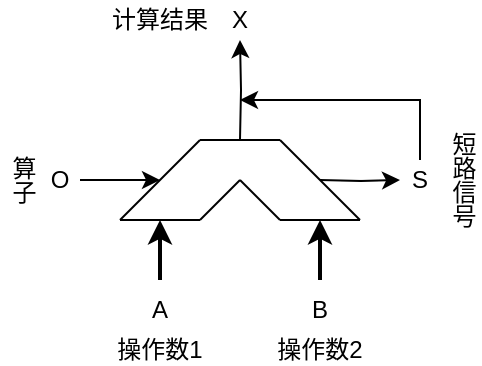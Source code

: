 <mxfile version="26.0.7" pages="4">
  <diagram id="2wYpx1eaNTZQjs7z0a-F" name="运算器模块结构图">
    <mxGraphModel dx="367" dy="228" grid="1" gridSize="10" guides="1" tooltips="1" connect="1" arrows="1" fold="1" page="1" pageScale="1" pageWidth="827" pageHeight="1169" math="0" shadow="0">
      <root>
        <mxCell id="0" />
        <mxCell id="1" parent="0" />
        <mxCell id="LVN5RSPIw0SvVR4hXSDU-13" value="" style="group" vertex="1" connectable="0" parent="1">
          <mxGeometry x="80" y="280" width="120" height="40" as="geometry" />
        </mxCell>
        <mxCell id="LVN5RSPIw0SvVR4hXSDU-1" value="" style="endArrow=none;html=1;rounded=0;" edge="1" parent="LVN5RSPIw0SvVR4hXSDU-13">
          <mxGeometry width="50" height="50" relative="1" as="geometry">
            <mxPoint y="40" as="sourcePoint" />
            <mxPoint x="40" as="targetPoint" />
          </mxGeometry>
        </mxCell>
        <mxCell id="LVN5RSPIw0SvVR4hXSDU-2" value="" style="endArrow=none;html=1;rounded=0;" edge="1" parent="LVN5RSPIw0SvVR4hXSDU-13">
          <mxGeometry width="50" height="50" relative="1" as="geometry">
            <mxPoint x="40" y="40" as="sourcePoint" />
            <mxPoint x="60" y="20" as="targetPoint" />
          </mxGeometry>
        </mxCell>
        <mxCell id="LVN5RSPIw0SvVR4hXSDU-3" value="" style="endArrow=none;html=1;rounded=0;" edge="1" parent="LVN5RSPIw0SvVR4hXSDU-13">
          <mxGeometry width="50" height="50" relative="1" as="geometry">
            <mxPoint x="80" y="40" as="sourcePoint" />
            <mxPoint x="60" y="20" as="targetPoint" />
          </mxGeometry>
        </mxCell>
        <mxCell id="LVN5RSPIw0SvVR4hXSDU-5" value="" style="endArrow=none;html=1;rounded=0;" edge="1" parent="LVN5RSPIw0SvVR4hXSDU-13">
          <mxGeometry width="50" height="50" relative="1" as="geometry">
            <mxPoint x="120" y="40" as="sourcePoint" />
            <mxPoint x="80" as="targetPoint" />
          </mxGeometry>
        </mxCell>
        <mxCell id="LVN5RSPIw0SvVR4hXSDU-8" value="" style="endArrow=none;html=1;rounded=0;" edge="1" parent="LVN5RSPIw0SvVR4hXSDU-13">
          <mxGeometry width="50" height="50" relative="1" as="geometry">
            <mxPoint x="80" y="40" as="sourcePoint" />
            <mxPoint x="120" y="40" as="targetPoint" />
          </mxGeometry>
        </mxCell>
        <mxCell id="LVN5RSPIw0SvVR4hXSDU-9" value="" style="endArrow=none;html=1;rounded=0;" edge="1" parent="LVN5RSPIw0SvVR4hXSDU-13">
          <mxGeometry width="50" height="50" relative="1" as="geometry">
            <mxPoint y="40" as="sourcePoint" />
            <mxPoint x="40" y="40" as="targetPoint" />
          </mxGeometry>
        </mxCell>
        <mxCell id="LVN5RSPIw0SvVR4hXSDU-12" value="" style="endArrow=none;html=1;rounded=0;" edge="1" parent="LVN5RSPIw0SvVR4hXSDU-13">
          <mxGeometry width="50" height="50" relative="1" as="geometry">
            <mxPoint x="80" as="sourcePoint" />
            <mxPoint x="40" as="targetPoint" />
          </mxGeometry>
        </mxCell>
        <mxCell id="LVN5RSPIw0SvVR4hXSDU-16" style="edgeStyle=orthogonalEdgeStyle;rounded=0;orthogonalLoop=1;jettySize=auto;html=1;strokeWidth=2;" edge="1" parent="1" source="LVN5RSPIw0SvVR4hXSDU-14">
          <mxGeometry relative="1" as="geometry">
            <mxPoint x="100" y="320" as="targetPoint" />
          </mxGeometry>
        </mxCell>
        <mxCell id="LVN5RSPIw0SvVR4hXSDU-14" value="A" style="text;html=1;align=center;verticalAlign=middle;whiteSpace=wrap;rounded=0;" vertex="1" parent="1">
          <mxGeometry x="70" y="350" width="60" height="30" as="geometry" />
        </mxCell>
        <mxCell id="LVN5RSPIw0SvVR4hXSDU-18" style="edgeStyle=orthogonalEdgeStyle;rounded=0;orthogonalLoop=1;jettySize=auto;html=1;strokeWidth=2;" edge="1" parent="1" source="LVN5RSPIw0SvVR4hXSDU-17">
          <mxGeometry relative="1" as="geometry">
            <mxPoint x="180" y="320" as="targetPoint" />
          </mxGeometry>
        </mxCell>
        <mxCell id="LVN5RSPIw0SvVR4hXSDU-17" value="B" style="text;html=1;align=center;verticalAlign=middle;whiteSpace=wrap;rounded=0;" vertex="1" parent="1">
          <mxGeometry x="150" y="350" width="60" height="30" as="geometry" />
        </mxCell>
        <mxCell id="LVN5RSPIw0SvVR4hXSDU-20" style="edgeStyle=orthogonalEdgeStyle;rounded=0;orthogonalLoop=1;jettySize=auto;html=1;" edge="1" parent="1" source="LVN5RSPIw0SvVR4hXSDU-19">
          <mxGeometry relative="1" as="geometry">
            <mxPoint x="100" y="300" as="targetPoint" />
          </mxGeometry>
        </mxCell>
        <mxCell id="LVN5RSPIw0SvVR4hXSDU-19" value="O" style="text;html=1;align=center;verticalAlign=middle;whiteSpace=wrap;rounded=0;" vertex="1" parent="1">
          <mxGeometry x="40" y="285" width="20" height="30" as="geometry" />
        </mxCell>
        <mxCell id="LVN5RSPIw0SvVR4hXSDU-24" style="edgeStyle=orthogonalEdgeStyle;rounded=0;orthogonalLoop=1;jettySize=auto;html=1;startArrow=classic;startFill=1;endArrow=none;endFill=0;" edge="1" parent="1">
          <mxGeometry relative="1" as="geometry">
            <mxPoint x="180" y="300.0" as="targetPoint" />
            <mxPoint x="220" y="300" as="sourcePoint" />
          </mxGeometry>
        </mxCell>
        <mxCell id="LVN5RSPIw0SvVR4hXSDU-34" style="edgeStyle=orthogonalEdgeStyle;rounded=0;orthogonalLoop=1;jettySize=auto;html=1;" edge="1" parent="1" source="LVN5RSPIw0SvVR4hXSDU-21">
          <mxGeometry relative="1" as="geometry">
            <mxPoint x="140" y="260" as="targetPoint" />
            <Array as="points">
              <mxPoint x="230" y="260" />
            </Array>
          </mxGeometry>
        </mxCell>
        <mxCell id="LVN5RSPIw0SvVR4hXSDU-21" value="S" style="text;html=1;align=center;verticalAlign=middle;whiteSpace=wrap;rounded=0;" vertex="1" parent="1">
          <mxGeometry x="220" y="290" width="20" height="20" as="geometry" />
        </mxCell>
        <mxCell id="LVN5RSPIw0SvVR4hXSDU-25" value="操作数1" style="text;html=1;align=center;verticalAlign=middle;whiteSpace=wrap;rounded=0;" vertex="1" parent="1">
          <mxGeometry x="70" y="380" width="60" height="10" as="geometry" />
        </mxCell>
        <mxCell id="LVN5RSPIw0SvVR4hXSDU-26" value="操作数2" style="text;html=1;align=center;verticalAlign=middle;whiteSpace=wrap;rounded=0;" vertex="1" parent="1">
          <mxGeometry x="150" y="380" width="60" height="10" as="geometry" />
        </mxCell>
        <mxCell id="LVN5RSPIw0SvVR4hXSDU-27" value="算子" style="text;html=1;align=center;verticalAlign=middle;whiteSpace=wrap;rounded=0;horizontal=1;textDirection=vertical-lr;" vertex="1" parent="1">
          <mxGeometry x="20" y="285" width="20" height="30" as="geometry" />
        </mxCell>
        <mxCell id="LVN5RSPIw0SvVR4hXSDU-28" value="短路信号" style="text;html=1;align=center;verticalAlign=middle;whiteSpace=wrap;rounded=0;horizontal=1;textDirection=vertical-lr;" vertex="1" parent="1">
          <mxGeometry x="240" y="270" width="20" height="60" as="geometry" />
        </mxCell>
        <mxCell id="LVN5RSPIw0SvVR4hXSDU-30" style="edgeStyle=orthogonalEdgeStyle;rounded=0;orthogonalLoop=1;jettySize=auto;html=1;" edge="1" parent="1" target="LVN5RSPIw0SvVR4hXSDU-29">
          <mxGeometry relative="1" as="geometry">
            <mxPoint x="140" y="280" as="sourcePoint" />
          </mxGeometry>
        </mxCell>
        <mxCell id="LVN5RSPIw0SvVR4hXSDU-29" value="X" style="text;html=1;align=center;verticalAlign=middle;whiteSpace=wrap;rounded=0;" vertex="1" parent="1">
          <mxGeometry x="130" y="210" width="20" height="20" as="geometry" />
        </mxCell>
        <mxCell id="LVN5RSPIw0SvVR4hXSDU-35" value="计算结果" style="text;html=1;align=center;verticalAlign=middle;whiteSpace=wrap;rounded=0;" vertex="1" parent="1">
          <mxGeometry x="70" y="210" width="60" height="20" as="geometry" />
        </mxCell>
      </root>
    </mxGraphModel>
  </diagram>
  <diagram name="数据的独热表示" id="pwRDIyJF7iqzI1HNEuGT">
    <mxGraphModel dx="925" dy="574" grid="1" gridSize="10" guides="1" tooltips="1" connect="1" arrows="1" fold="1" page="1" pageScale="1" pageWidth="827" pageHeight="1169" math="0" shadow="0">
      <root>
        <mxCell id="0" />
        <mxCell id="1" parent="0" />
        <mxCell id="uRTIIYX-XJ4Sg4YyAZLi-1" value="" style="shape=table;startSize=0;container=1;collapsible=0;childLayout=tableLayout;fontSize=16;spacingTop=0;fillColor=#fff2cc;strokeColor=#d6b656;shadow=1;perimeterSpacing=1;swimlaneFillColor=none;" vertex="1" parent="1">
          <mxGeometry x="230" y="250" width="240" height="400" as="geometry" />
        </mxCell>
        <mxCell id="uRTIIYX-XJ4Sg4YyAZLi-2" value="" style="shape=tableRow;horizontal=0;startSize=0;swimlaneHead=0;swimlaneBody=0;strokeColor=#d6b656;top=0;left=0;bottom=0;right=0;collapsible=0;dropTarget=0;fillColor=#fff2cc;points=[[0,0.5],[1,0.5]];portConstraint=eastwest;fontSize=16;spacingTop=0;shadow=1;perimeterSpacing=1;" vertex="1" parent="uRTIIYX-XJ4Sg4YyAZLi-1">
          <mxGeometry width="240" height="40" as="geometry" />
        </mxCell>
        <mxCell id="uRTIIYX-XJ4Sg4YyAZLi-4" value="0" style="shape=partialRectangle;html=1;whiteSpace=wrap;connectable=0;strokeColor=#d6b656;overflow=hidden;fillColor=#fff2cc;top=0;left=0;bottom=0;right=0;pointerEvents=1;fontSize=16;spacingTop=0;shadow=1;perimeterSpacing=1;" vertex="1" parent="uRTIIYX-XJ4Sg4YyAZLi-2">
          <mxGeometry width="60" height="40" as="geometry">
            <mxRectangle width="60" height="40" as="alternateBounds" />
          </mxGeometry>
        </mxCell>
        <mxCell id="uRTIIYX-XJ4Sg4YyAZLi-5" value="0" style="shape=partialRectangle;html=1;whiteSpace=wrap;connectable=0;strokeColor=#d6b656;overflow=hidden;fillColor=#fff2cc;top=0;left=0;bottom=0;right=0;pointerEvents=1;fontSize=16;spacingTop=0;shadow=1;perimeterSpacing=1;" vertex="1" parent="uRTIIYX-XJ4Sg4YyAZLi-2">
          <mxGeometry x="60" width="60" height="40" as="geometry">
            <mxRectangle width="60" height="40" as="alternateBounds" />
          </mxGeometry>
        </mxCell>
        <mxCell id="uRTIIYX-XJ4Sg4YyAZLi-14" value="0" style="shape=partialRectangle;html=1;whiteSpace=wrap;connectable=0;strokeColor=#d6b656;overflow=hidden;fillColor=#fff2cc;top=0;left=0;bottom=0;right=0;pointerEvents=1;fontSize=16;spacingTop=0;shadow=1;perimeterSpacing=1;" vertex="1" parent="uRTIIYX-XJ4Sg4YyAZLi-2">
          <mxGeometry x="120" width="60" height="40" as="geometry">
            <mxRectangle width="60" height="40" as="alternateBounds" />
          </mxGeometry>
        </mxCell>
        <mxCell id="uRTIIYX-XJ4Sg4YyAZLi-17" value="0" style="shape=partialRectangle;html=1;whiteSpace=wrap;connectable=0;strokeColor=#d6b656;overflow=hidden;fillColor=#fff2cc;top=0;left=0;bottom=0;right=0;pointerEvents=1;fontSize=16;spacingTop=0;shadow=1;perimeterSpacing=1;" vertex="1" parent="uRTIIYX-XJ4Sg4YyAZLi-2">
          <mxGeometry x="180" width="60" height="40" as="geometry">
            <mxRectangle width="60" height="40" as="alternateBounds" />
          </mxGeometry>
        </mxCell>
        <mxCell id="uRTIIYX-XJ4Sg4YyAZLi-6" value="" style="shape=tableRow;horizontal=0;startSize=0;swimlaneHead=0;swimlaneBody=0;strokeColor=#d6b656;top=0;left=0;bottom=0;right=0;collapsible=0;dropTarget=0;fillColor=#fff2cc;points=[[0,0.5],[1,0.5]];portConstraint=eastwest;fontSize=16;spacingTop=0;shadow=1;perimeterSpacing=1;" vertex="1" parent="uRTIIYX-XJ4Sg4YyAZLi-1">
          <mxGeometry y="40" width="240" height="40" as="geometry" />
        </mxCell>
        <mxCell id="uRTIIYX-XJ4Sg4YyAZLi-8" value="0" style="shape=partialRectangle;html=1;whiteSpace=wrap;connectable=0;strokeColor=#d6b656;overflow=hidden;fillColor=#fff2cc;top=0;left=0;bottom=0;right=0;pointerEvents=1;fontSize=16;spacingTop=0;shadow=1;perimeterSpacing=1;" vertex="1" parent="uRTIIYX-XJ4Sg4YyAZLi-6">
          <mxGeometry width="60" height="40" as="geometry">
            <mxRectangle width="60" height="40" as="alternateBounds" />
          </mxGeometry>
        </mxCell>
        <mxCell id="uRTIIYX-XJ4Sg4YyAZLi-9" value="0" style="shape=partialRectangle;html=1;whiteSpace=wrap;connectable=0;strokeColor=#d6b656;overflow=hidden;fillColor=#fff2cc;top=0;left=0;bottom=0;right=0;pointerEvents=1;fontSize=16;spacingTop=0;shadow=1;perimeterSpacing=1;" vertex="1" parent="uRTIIYX-XJ4Sg4YyAZLi-6">
          <mxGeometry x="60" width="60" height="40" as="geometry">
            <mxRectangle width="60" height="40" as="alternateBounds" />
          </mxGeometry>
        </mxCell>
        <mxCell id="uRTIIYX-XJ4Sg4YyAZLi-15" value="0" style="shape=partialRectangle;html=1;whiteSpace=wrap;connectable=0;strokeColor=#d6b656;overflow=hidden;fillColor=#fff2cc;top=0;left=0;bottom=0;right=0;pointerEvents=1;fontSize=16;spacingTop=0;shadow=1;perimeterSpacing=1;" vertex="1" parent="uRTIIYX-XJ4Sg4YyAZLi-6">
          <mxGeometry x="120" width="60" height="40" as="geometry">
            <mxRectangle width="60" height="40" as="alternateBounds" />
          </mxGeometry>
        </mxCell>
        <mxCell id="uRTIIYX-XJ4Sg4YyAZLi-18" value="0" style="shape=partialRectangle;html=1;whiteSpace=wrap;connectable=0;strokeColor=#d6b656;overflow=hidden;fillColor=#fff2cc;top=0;left=0;bottom=0;right=0;pointerEvents=1;fontSize=16;spacingTop=0;shadow=1;perimeterSpacing=1;" vertex="1" parent="uRTIIYX-XJ4Sg4YyAZLi-6">
          <mxGeometry x="180" width="60" height="40" as="geometry">
            <mxRectangle width="60" height="40" as="alternateBounds" />
          </mxGeometry>
        </mxCell>
        <mxCell id="uRTIIYX-XJ4Sg4YyAZLi-10" value="" style="shape=tableRow;horizontal=0;startSize=0;swimlaneHead=0;swimlaneBody=0;strokeColor=#d6b656;top=0;left=0;bottom=0;right=0;collapsible=0;dropTarget=0;fillColor=#fff2cc;points=[[0,0.5],[1,0.5]];portConstraint=eastwest;fontSize=16;spacingTop=0;shadow=1;perimeterSpacing=1;" vertex="1" parent="uRTIIYX-XJ4Sg4YyAZLi-1">
          <mxGeometry y="80" width="240" height="40" as="geometry" />
        </mxCell>
        <mxCell id="uRTIIYX-XJ4Sg4YyAZLi-12" value="0" style="shape=partialRectangle;html=1;whiteSpace=wrap;connectable=0;strokeColor=#d6b656;overflow=hidden;fillColor=#fff2cc;top=0;left=0;bottom=0;right=0;pointerEvents=1;fontSize=16;spacingTop=0;shadow=1;perimeterSpacing=1;" vertex="1" parent="uRTIIYX-XJ4Sg4YyAZLi-10">
          <mxGeometry width="60" height="40" as="geometry">
            <mxRectangle width="60" height="40" as="alternateBounds" />
          </mxGeometry>
        </mxCell>
        <mxCell id="uRTIIYX-XJ4Sg4YyAZLi-13" value="0" style="shape=partialRectangle;html=1;whiteSpace=wrap;connectable=0;strokeColor=#d6b656;overflow=hidden;fillColor=#fff2cc;top=0;left=0;bottom=0;right=0;pointerEvents=1;fontSize=16;spacingTop=0;shadow=1;perimeterSpacing=1;" vertex="1" parent="uRTIIYX-XJ4Sg4YyAZLi-10">
          <mxGeometry x="60" width="60" height="40" as="geometry">
            <mxRectangle width="60" height="40" as="alternateBounds" />
          </mxGeometry>
        </mxCell>
        <mxCell id="uRTIIYX-XJ4Sg4YyAZLi-16" value="1" style="shape=partialRectangle;html=1;whiteSpace=wrap;connectable=0;strokeColor=#b46504;overflow=hidden;fillColor=#fad7ac;top=0;left=0;bottom=0;right=0;pointerEvents=1;fontSize=16;spacingTop=0;shadow=1;perimeterSpacing=1;" vertex="1" parent="uRTIIYX-XJ4Sg4YyAZLi-10">
          <mxGeometry x="120" width="60" height="40" as="geometry">
            <mxRectangle width="60" height="40" as="alternateBounds" />
          </mxGeometry>
        </mxCell>
        <mxCell id="uRTIIYX-XJ4Sg4YyAZLi-19" value="0" style="shape=partialRectangle;html=1;whiteSpace=wrap;connectable=0;strokeColor=#d6b656;overflow=hidden;fillColor=#fff2cc;top=0;left=0;bottom=0;right=0;pointerEvents=1;fontSize=16;spacingTop=0;shadow=1;perimeterSpacing=1;" vertex="1" parent="uRTIIYX-XJ4Sg4YyAZLi-10">
          <mxGeometry x="180" width="60" height="40" as="geometry">
            <mxRectangle width="60" height="40" as="alternateBounds" />
          </mxGeometry>
        </mxCell>
        <mxCell id="uRTIIYX-XJ4Sg4YyAZLi-20" style="shape=tableRow;horizontal=0;startSize=0;swimlaneHead=0;swimlaneBody=0;strokeColor=#d6b656;top=0;left=0;bottom=0;right=0;collapsible=0;dropTarget=0;fillColor=#fff2cc;points=[[0,0.5],[1,0.5]];portConstraint=eastwest;fontSize=16;spacingTop=0;shadow=1;perimeterSpacing=1;" vertex="1" parent="uRTIIYX-XJ4Sg4YyAZLi-1">
          <mxGeometry y="120" width="240" height="40" as="geometry" />
        </mxCell>
        <mxCell id="uRTIIYX-XJ4Sg4YyAZLi-22" value="0" style="shape=partialRectangle;html=1;whiteSpace=wrap;connectable=0;strokeColor=#d6b656;overflow=hidden;fillColor=#fff2cc;top=0;left=0;bottom=0;right=0;pointerEvents=1;fontSize=16;spacingTop=0;shadow=1;perimeterSpacing=1;" vertex="1" parent="uRTIIYX-XJ4Sg4YyAZLi-20">
          <mxGeometry width="60" height="40" as="geometry">
            <mxRectangle width="60" height="40" as="alternateBounds" />
          </mxGeometry>
        </mxCell>
        <mxCell id="uRTIIYX-XJ4Sg4YyAZLi-23" value="0" style="shape=partialRectangle;html=1;whiteSpace=wrap;connectable=0;strokeColor=#d6b656;overflow=hidden;fillColor=#fff2cc;top=0;left=0;bottom=0;right=0;pointerEvents=1;fontSize=16;spacingTop=0;shadow=1;perimeterSpacing=1;" vertex="1" parent="uRTIIYX-XJ4Sg4YyAZLi-20">
          <mxGeometry x="60" width="60" height="40" as="geometry">
            <mxRectangle width="60" height="40" as="alternateBounds" />
          </mxGeometry>
        </mxCell>
        <mxCell id="uRTIIYX-XJ4Sg4YyAZLi-24" value="0" style="shape=partialRectangle;html=1;whiteSpace=wrap;connectable=0;strokeColor=#d6b656;overflow=hidden;fillColor=#fff2cc;top=0;left=0;bottom=0;right=0;pointerEvents=1;fontSize=16;spacingTop=0;shadow=1;perimeterSpacing=1;" vertex="1" parent="uRTIIYX-XJ4Sg4YyAZLi-20">
          <mxGeometry x="120" width="60" height="40" as="geometry">
            <mxRectangle width="60" height="40" as="alternateBounds" />
          </mxGeometry>
        </mxCell>
        <mxCell id="uRTIIYX-XJ4Sg4YyAZLi-25" value="0" style="shape=partialRectangle;html=1;whiteSpace=wrap;connectable=0;strokeColor=#d6b656;overflow=hidden;fillColor=#fff2cc;top=0;left=0;bottom=0;right=0;pointerEvents=1;fontSize=16;spacingTop=0;shadow=1;perimeterSpacing=1;" vertex="1" parent="uRTIIYX-XJ4Sg4YyAZLi-20">
          <mxGeometry x="180" width="60" height="40" as="geometry">
            <mxRectangle width="60" height="40" as="alternateBounds" />
          </mxGeometry>
        </mxCell>
        <mxCell id="uRTIIYX-XJ4Sg4YyAZLi-26" style="shape=tableRow;horizontal=0;startSize=0;swimlaneHead=0;swimlaneBody=0;strokeColor=#d6b656;top=0;left=0;bottom=0;right=0;collapsible=0;dropTarget=0;fillColor=#fff2cc;points=[[0,0.5],[1,0.5]];portConstraint=eastwest;fontSize=16;spacingTop=0;shadow=1;perimeterSpacing=1;" vertex="1" parent="uRTIIYX-XJ4Sg4YyAZLi-1">
          <mxGeometry y="160" width="240" height="40" as="geometry" />
        </mxCell>
        <mxCell id="uRTIIYX-XJ4Sg4YyAZLi-28" value="0" style="shape=partialRectangle;html=1;whiteSpace=wrap;connectable=0;strokeColor=#d6b656;overflow=hidden;fillColor=#fff2cc;top=0;left=0;bottom=0;right=0;pointerEvents=1;fontSize=16;spacingTop=0;shadow=1;perimeterSpacing=1;" vertex="1" parent="uRTIIYX-XJ4Sg4YyAZLi-26">
          <mxGeometry width="60" height="40" as="geometry">
            <mxRectangle width="60" height="40" as="alternateBounds" />
          </mxGeometry>
        </mxCell>
        <mxCell id="uRTIIYX-XJ4Sg4YyAZLi-29" value="0" style="shape=partialRectangle;html=1;whiteSpace=wrap;connectable=0;strokeColor=#d6b656;overflow=hidden;fillColor=#fff2cc;top=0;left=0;bottom=0;right=0;pointerEvents=1;fontSize=16;spacingTop=0;shadow=1;perimeterSpacing=1;" vertex="1" parent="uRTIIYX-XJ4Sg4YyAZLi-26">
          <mxGeometry x="60" width="60" height="40" as="geometry">
            <mxRectangle width="60" height="40" as="alternateBounds" />
          </mxGeometry>
        </mxCell>
        <mxCell id="uRTIIYX-XJ4Sg4YyAZLi-30" value="0" style="shape=partialRectangle;html=1;whiteSpace=wrap;connectable=0;strokeColor=#d6b656;overflow=hidden;fillColor=#fff2cc;top=0;left=0;bottom=0;right=0;pointerEvents=1;fontSize=16;spacingTop=0;shadow=1;perimeterSpacing=1;" vertex="1" parent="uRTIIYX-XJ4Sg4YyAZLi-26">
          <mxGeometry x="120" width="60" height="40" as="geometry">
            <mxRectangle width="60" height="40" as="alternateBounds" />
          </mxGeometry>
        </mxCell>
        <mxCell id="uRTIIYX-XJ4Sg4YyAZLi-31" value="1" style="shape=partialRectangle;html=1;whiteSpace=wrap;connectable=0;strokeColor=#b46504;overflow=hidden;fillColor=#fad7ac;top=0;left=0;bottom=0;right=0;pointerEvents=1;fontSize=16;spacingTop=0;shadow=1;perimeterSpacing=1;" vertex="1" parent="uRTIIYX-XJ4Sg4YyAZLi-26">
          <mxGeometry x="180" width="60" height="40" as="geometry">
            <mxRectangle width="60" height="40" as="alternateBounds" />
          </mxGeometry>
        </mxCell>
        <mxCell id="uRTIIYX-XJ4Sg4YyAZLi-32" style="shape=tableRow;horizontal=0;startSize=0;swimlaneHead=0;swimlaneBody=0;strokeColor=#d6b656;top=0;left=0;bottom=0;right=0;collapsible=0;dropTarget=0;fillColor=#fff2cc;points=[[0,0.5],[1,0.5]];portConstraint=eastwest;fontSize=16;spacingTop=0;shadow=1;perimeterSpacing=1;" vertex="1" parent="uRTIIYX-XJ4Sg4YyAZLi-1">
          <mxGeometry y="200" width="240" height="40" as="geometry" />
        </mxCell>
        <mxCell id="uRTIIYX-XJ4Sg4YyAZLi-34" value="1" style="shape=partialRectangle;html=1;whiteSpace=wrap;connectable=0;strokeColor=#b46504;overflow=hidden;fillColor=#fad7ac;top=0;left=0;bottom=0;right=0;pointerEvents=1;fontSize=16;spacingTop=0;shadow=1;perimeterSpacing=1;" vertex="1" parent="uRTIIYX-XJ4Sg4YyAZLi-32">
          <mxGeometry width="60" height="40" as="geometry">
            <mxRectangle width="60" height="40" as="alternateBounds" />
          </mxGeometry>
        </mxCell>
        <mxCell id="uRTIIYX-XJ4Sg4YyAZLi-35" value="0" style="shape=partialRectangle;html=1;whiteSpace=wrap;connectable=0;strokeColor=#d6b656;overflow=hidden;fillColor=#fff2cc;top=0;left=0;bottom=0;right=0;pointerEvents=1;fontSize=16;spacingTop=0;shadow=1;perimeterSpacing=1;" vertex="1" parent="uRTIIYX-XJ4Sg4YyAZLi-32">
          <mxGeometry x="60" width="60" height="40" as="geometry">
            <mxRectangle width="60" height="40" as="alternateBounds" />
          </mxGeometry>
        </mxCell>
        <mxCell id="uRTIIYX-XJ4Sg4YyAZLi-36" value="0" style="shape=partialRectangle;html=1;whiteSpace=wrap;connectable=0;strokeColor=#d6b656;overflow=hidden;fillColor=#fff2cc;top=0;left=0;bottom=0;right=0;pointerEvents=1;fontSize=16;spacingTop=0;shadow=1;perimeterSpacing=1;" vertex="1" parent="uRTIIYX-XJ4Sg4YyAZLi-32">
          <mxGeometry x="120" width="60" height="40" as="geometry">
            <mxRectangle width="60" height="40" as="alternateBounds" />
          </mxGeometry>
        </mxCell>
        <mxCell id="uRTIIYX-XJ4Sg4YyAZLi-37" value="0" style="shape=partialRectangle;html=1;whiteSpace=wrap;connectable=0;strokeColor=#d6b656;overflow=hidden;fillColor=#fff2cc;top=0;left=0;bottom=0;right=0;pointerEvents=1;fontSize=16;spacingTop=0;shadow=1;perimeterSpacing=1;" vertex="1" parent="uRTIIYX-XJ4Sg4YyAZLi-32">
          <mxGeometry x="180" width="60" height="40" as="geometry">
            <mxRectangle width="60" height="40" as="alternateBounds" />
          </mxGeometry>
        </mxCell>
        <mxCell id="uRTIIYX-XJ4Sg4YyAZLi-38" style="shape=tableRow;horizontal=0;startSize=0;swimlaneHead=0;swimlaneBody=0;strokeColor=#d6b656;top=0;left=0;bottom=0;right=0;collapsible=0;dropTarget=0;fillColor=#fff2cc;points=[[0,0.5],[1,0.5]];portConstraint=eastwest;fontSize=16;spacingTop=0;shadow=1;perimeterSpacing=1;" vertex="1" parent="uRTIIYX-XJ4Sg4YyAZLi-1">
          <mxGeometry y="240" width="240" height="40" as="geometry" />
        </mxCell>
        <mxCell id="uRTIIYX-XJ4Sg4YyAZLi-40" value="0" style="shape=partialRectangle;html=1;whiteSpace=wrap;connectable=0;strokeColor=#d6b656;overflow=hidden;fillColor=#fff2cc;top=0;left=0;bottom=0;right=0;pointerEvents=1;fontSize=16;spacingTop=0;shadow=1;perimeterSpacing=1;" vertex="1" parent="uRTIIYX-XJ4Sg4YyAZLi-38">
          <mxGeometry width="60" height="40" as="geometry">
            <mxRectangle width="60" height="40" as="alternateBounds" />
          </mxGeometry>
        </mxCell>
        <mxCell id="uRTIIYX-XJ4Sg4YyAZLi-41" value="1" style="shape=partialRectangle;html=1;whiteSpace=wrap;connectable=0;strokeColor=#b46504;overflow=hidden;fillColor=#fad7ac;top=0;left=0;bottom=0;right=0;pointerEvents=1;fontSize=16;spacingTop=0;shadow=1;perimeterSpacing=1;" vertex="1" parent="uRTIIYX-XJ4Sg4YyAZLi-38">
          <mxGeometry x="60" width="60" height="40" as="geometry">
            <mxRectangle width="60" height="40" as="alternateBounds" />
          </mxGeometry>
        </mxCell>
        <mxCell id="uRTIIYX-XJ4Sg4YyAZLi-42" value="0" style="shape=partialRectangle;html=1;whiteSpace=wrap;connectable=0;strokeColor=#d6b656;overflow=hidden;fillColor=#fff2cc;top=0;left=0;bottom=0;right=0;pointerEvents=1;fontSize=16;spacingTop=0;shadow=1;perimeterSpacing=1;" vertex="1" parent="uRTIIYX-XJ4Sg4YyAZLi-38">
          <mxGeometry x="120" width="60" height="40" as="geometry">
            <mxRectangle width="60" height="40" as="alternateBounds" />
          </mxGeometry>
        </mxCell>
        <mxCell id="uRTIIYX-XJ4Sg4YyAZLi-43" value="0" style="shape=partialRectangle;html=1;whiteSpace=wrap;connectable=0;strokeColor=#d6b656;overflow=hidden;fillColor=#fff2cc;top=0;left=0;bottom=0;right=0;pointerEvents=1;fontSize=16;spacingTop=0;shadow=1;perimeterSpacing=1;" vertex="1" parent="uRTIIYX-XJ4Sg4YyAZLi-38">
          <mxGeometry x="180" width="60" height="40" as="geometry">
            <mxRectangle width="60" height="40" as="alternateBounds" />
          </mxGeometry>
        </mxCell>
        <mxCell id="uRTIIYX-XJ4Sg4YyAZLi-44" style="shape=tableRow;horizontal=0;startSize=0;swimlaneHead=0;swimlaneBody=0;strokeColor=#d6b656;top=0;left=0;bottom=0;right=0;collapsible=0;dropTarget=0;fillColor=#fff2cc;points=[[0,0.5],[1,0.5]];portConstraint=eastwest;fontSize=16;spacingTop=0;shadow=1;perimeterSpacing=1;" vertex="1" parent="uRTIIYX-XJ4Sg4YyAZLi-1">
          <mxGeometry y="280" width="240" height="40" as="geometry" />
        </mxCell>
        <mxCell id="uRTIIYX-XJ4Sg4YyAZLi-46" value="0" style="shape=partialRectangle;html=1;whiteSpace=wrap;connectable=0;strokeColor=#d6b656;overflow=hidden;fillColor=#fff2cc;top=0;left=0;bottom=0;right=0;pointerEvents=1;fontSize=16;spacingTop=0;shadow=1;perimeterSpacing=1;" vertex="1" parent="uRTIIYX-XJ4Sg4YyAZLi-44">
          <mxGeometry width="60" height="40" as="geometry">
            <mxRectangle width="60" height="40" as="alternateBounds" />
          </mxGeometry>
        </mxCell>
        <mxCell id="uRTIIYX-XJ4Sg4YyAZLi-47" value="0" style="shape=partialRectangle;html=1;whiteSpace=wrap;connectable=0;strokeColor=#d6b656;overflow=hidden;fillColor=#fff2cc;top=0;left=0;bottom=0;right=0;pointerEvents=1;fontSize=16;spacingTop=0;shadow=1;perimeterSpacing=1;" vertex="1" parent="uRTIIYX-XJ4Sg4YyAZLi-44">
          <mxGeometry x="60" width="60" height="40" as="geometry">
            <mxRectangle width="60" height="40" as="alternateBounds" />
          </mxGeometry>
        </mxCell>
        <mxCell id="uRTIIYX-XJ4Sg4YyAZLi-48" value="0" style="shape=partialRectangle;html=1;whiteSpace=wrap;connectable=0;strokeColor=#d6b656;overflow=hidden;fillColor=#fff2cc;top=0;left=0;bottom=0;right=0;pointerEvents=1;fontSize=16;spacingTop=0;shadow=1;perimeterSpacing=1;" vertex="1" parent="uRTIIYX-XJ4Sg4YyAZLi-44">
          <mxGeometry x="120" width="60" height="40" as="geometry">
            <mxRectangle width="60" height="40" as="alternateBounds" />
          </mxGeometry>
        </mxCell>
        <mxCell id="uRTIIYX-XJ4Sg4YyAZLi-49" value="0" style="shape=partialRectangle;html=1;whiteSpace=wrap;connectable=0;strokeColor=#d6b656;overflow=hidden;fillColor=#fff2cc;top=0;left=0;bottom=0;right=0;pointerEvents=1;fontSize=16;spacingTop=0;shadow=1;perimeterSpacing=1;" vertex="1" parent="uRTIIYX-XJ4Sg4YyAZLi-44">
          <mxGeometry x="180" width="60" height="40" as="geometry">
            <mxRectangle width="60" height="40" as="alternateBounds" />
          </mxGeometry>
        </mxCell>
        <mxCell id="uRTIIYX-XJ4Sg4YyAZLi-50" style="shape=tableRow;horizontal=0;startSize=0;swimlaneHead=0;swimlaneBody=0;strokeColor=#d6b656;top=0;left=0;bottom=0;right=0;collapsible=0;dropTarget=0;fillColor=#fff2cc;points=[[0,0.5],[1,0.5]];portConstraint=eastwest;fontSize=16;spacingTop=0;shadow=1;perimeterSpacing=1;" vertex="1" parent="uRTIIYX-XJ4Sg4YyAZLi-1">
          <mxGeometry y="320" width="240" height="40" as="geometry" />
        </mxCell>
        <mxCell id="uRTIIYX-XJ4Sg4YyAZLi-52" value="0" style="shape=partialRectangle;html=1;whiteSpace=wrap;connectable=0;strokeColor=#d6b656;overflow=hidden;fillColor=#fff2cc;top=0;left=0;bottom=0;right=0;pointerEvents=1;fontSize=16;spacingTop=0;shadow=1;perimeterSpacing=1;" vertex="1" parent="uRTIIYX-XJ4Sg4YyAZLi-50">
          <mxGeometry width="60" height="40" as="geometry">
            <mxRectangle width="60" height="40" as="alternateBounds" />
          </mxGeometry>
        </mxCell>
        <mxCell id="uRTIIYX-XJ4Sg4YyAZLi-53" value="0" style="shape=partialRectangle;html=1;whiteSpace=wrap;connectable=0;strokeColor=#d6b656;overflow=hidden;fillColor=#fff2cc;top=0;left=0;bottom=0;right=0;pointerEvents=1;fontSize=16;spacingTop=0;shadow=1;perimeterSpacing=1;" vertex="1" parent="uRTIIYX-XJ4Sg4YyAZLi-50">
          <mxGeometry x="60" width="60" height="40" as="geometry">
            <mxRectangle width="60" height="40" as="alternateBounds" />
          </mxGeometry>
        </mxCell>
        <mxCell id="uRTIIYX-XJ4Sg4YyAZLi-54" value="0" style="shape=partialRectangle;html=1;whiteSpace=wrap;connectable=0;strokeColor=#d6b656;overflow=hidden;fillColor=#fff2cc;top=0;left=0;bottom=0;right=0;pointerEvents=1;fontSize=16;spacingTop=0;shadow=1;perimeterSpacing=1;" vertex="1" parent="uRTIIYX-XJ4Sg4YyAZLi-50">
          <mxGeometry x="120" width="60" height="40" as="geometry">
            <mxRectangle width="60" height="40" as="alternateBounds" />
          </mxGeometry>
        </mxCell>
        <mxCell id="uRTIIYX-XJ4Sg4YyAZLi-55" value="0" style="shape=partialRectangle;html=1;whiteSpace=wrap;connectable=0;strokeColor=#d6b656;overflow=hidden;fillColor=#fff2cc;top=0;left=0;bottom=0;right=0;pointerEvents=1;fontSize=16;spacingTop=0;shadow=1;perimeterSpacing=1;" vertex="1" parent="uRTIIYX-XJ4Sg4YyAZLi-50">
          <mxGeometry x="180" width="60" height="40" as="geometry">
            <mxRectangle width="60" height="40" as="alternateBounds" />
          </mxGeometry>
        </mxCell>
        <mxCell id="uRTIIYX-XJ4Sg4YyAZLi-56" style="shape=tableRow;horizontal=0;startSize=0;swimlaneHead=0;swimlaneBody=0;strokeColor=#d6b656;top=0;left=0;bottom=0;right=0;collapsible=0;dropTarget=0;fillColor=#fff2cc;points=[[0,0.5],[1,0.5]];portConstraint=eastwest;fontSize=16;spacingTop=0;shadow=1;perimeterSpacing=1;" vertex="1" parent="uRTIIYX-XJ4Sg4YyAZLi-1">
          <mxGeometry y="360" width="240" height="40" as="geometry" />
        </mxCell>
        <mxCell id="uRTIIYX-XJ4Sg4YyAZLi-58" value="0" style="shape=partialRectangle;html=1;whiteSpace=wrap;connectable=0;strokeColor=#d6b656;overflow=hidden;fillColor=#fff2cc;top=0;left=0;bottom=0;right=0;pointerEvents=1;fontSize=16;spacingTop=0;shadow=1;perimeterSpacing=1;" vertex="1" parent="uRTIIYX-XJ4Sg4YyAZLi-56">
          <mxGeometry width="60" height="40" as="geometry">
            <mxRectangle width="60" height="40" as="alternateBounds" />
          </mxGeometry>
        </mxCell>
        <mxCell id="uRTIIYX-XJ4Sg4YyAZLi-59" value="0" style="shape=partialRectangle;html=1;whiteSpace=wrap;connectable=0;strokeColor=#d6b656;overflow=hidden;fillColor=#fff2cc;top=0;left=0;bottom=0;right=0;pointerEvents=1;fontSize=16;spacingTop=0;shadow=1;perimeterSpacing=1;" vertex="1" parent="uRTIIYX-XJ4Sg4YyAZLi-56">
          <mxGeometry x="60" width="60" height="40" as="geometry">
            <mxRectangle width="60" height="40" as="alternateBounds" />
          </mxGeometry>
        </mxCell>
        <mxCell id="uRTIIYX-XJ4Sg4YyAZLi-60" value="0" style="shape=partialRectangle;html=1;whiteSpace=wrap;connectable=0;strokeColor=#d6b656;overflow=hidden;fillColor=#fff2cc;top=0;left=0;bottom=0;right=0;pointerEvents=1;fontSize=16;spacingTop=0;shadow=1;perimeterSpacing=1;" vertex="1" parent="uRTIIYX-XJ4Sg4YyAZLi-56">
          <mxGeometry x="120" width="60" height="40" as="geometry">
            <mxRectangle width="60" height="40" as="alternateBounds" />
          </mxGeometry>
        </mxCell>
        <mxCell id="uRTIIYX-XJ4Sg4YyAZLi-61" value="0" style="shape=partialRectangle;html=1;whiteSpace=wrap;connectable=0;strokeColor=#d6b656;overflow=hidden;fillColor=#fff2cc;top=0;left=0;bottom=0;right=0;pointerEvents=1;fontSize=16;spacingTop=0;shadow=1;perimeterSpacing=1;" vertex="1" parent="uRTIIYX-XJ4Sg4YyAZLi-56">
          <mxGeometry x="180" width="60" height="40" as="geometry">
            <mxRectangle width="60" height="40" as="alternateBounds" />
          </mxGeometry>
        </mxCell>
        <mxCell id="uRTIIYX-XJ4Sg4YyAZLi-116" style="edgeStyle=orthogonalEdgeStyle;rounded=0;orthogonalLoop=1;jettySize=auto;html=1;entryX=0.5;entryY=0;entryDx=0;entryDy=0;strokeWidth=3;" edge="1" parent="1" source="uRTIIYX-XJ4Sg4YyAZLi-68" target="uRTIIYX-XJ4Sg4YyAZLi-1">
          <mxGeometry relative="1" as="geometry" />
        </mxCell>
        <mxCell id="uRTIIYX-XJ4Sg4YyAZLi-68" value="" style="shape=table;startSize=0;container=1;collapsible=0;childLayout=tableLayout;fontSize=16;shadow=1;" vertex="1" parent="1">
          <mxGeometry x="230" y="170" width="240" height="40" as="geometry" />
        </mxCell>
        <mxCell id="uRTIIYX-XJ4Sg4YyAZLi-69" value="" style="shape=tableRow;horizontal=0;startSize=0;swimlaneHead=0;swimlaneBody=0;strokeColor=inherit;top=0;left=0;bottom=0;right=0;collapsible=0;dropTarget=0;fillColor=none;points=[[0,0.5],[1,0.5]];portConstraint=eastwest;fontSize=16;shadow=1;" vertex="1" parent="uRTIIYX-XJ4Sg4YyAZLi-68">
          <mxGeometry width="240" height="40" as="geometry" />
        </mxCell>
        <mxCell id="uRTIIYX-XJ4Sg4YyAZLi-70" value="5" style="shape=partialRectangle;html=1;whiteSpace=wrap;connectable=0;strokeColor=inherit;overflow=hidden;fillColor=light-dark(#ffce96, #ededed);top=0;left=0;bottom=0;right=0;pointerEvents=1;fontSize=16;shadow=1;" vertex="1" parent="uRTIIYX-XJ4Sg4YyAZLi-69">
          <mxGeometry width="60" height="40" as="geometry">
            <mxRectangle width="60" height="40" as="alternateBounds" />
          </mxGeometry>
        </mxCell>
        <mxCell id="uRTIIYX-XJ4Sg4YyAZLi-71" value="6" style="shape=partialRectangle;html=1;whiteSpace=wrap;connectable=0;strokeColor=inherit;overflow=hidden;fillColor=light-dark(#ffc88d, #ededed);top=0;left=0;bottom=0;right=0;pointerEvents=1;fontSize=16;shadow=1;" vertex="1" parent="uRTIIYX-XJ4Sg4YyAZLi-69">
          <mxGeometry x="60" width="60" height="40" as="geometry">
            <mxRectangle width="60" height="40" as="alternateBounds" />
          </mxGeometry>
        </mxCell>
        <mxCell id="uRTIIYX-XJ4Sg4YyAZLi-72" value="2" style="shape=partialRectangle;html=1;whiteSpace=wrap;connectable=0;strokeColor=inherit;overflow=hidden;fillColor=light-dark(#ffe2b3, #ededed);top=0;left=0;bottom=0;right=0;pointerEvents=1;fontSize=16;shadow=1;" vertex="1" parent="uRTIIYX-XJ4Sg4YyAZLi-69">
          <mxGeometry x="120" width="60" height="40" as="geometry">
            <mxRectangle width="60" height="40" as="alternateBounds" />
          </mxGeometry>
        </mxCell>
        <mxCell id="uRTIIYX-XJ4Sg4YyAZLi-81" value="4" style="shape=partialRectangle;html=1;whiteSpace=wrap;connectable=0;strokeColor=inherit;overflow=hidden;fillColor=light-dark(#ffd6a2, #ededed);top=0;left=0;bottom=0;right=0;pointerEvents=1;fontSize=16;shadow=1;" vertex="1" parent="uRTIIYX-XJ4Sg4YyAZLi-69">
          <mxGeometry x="180" width="60" height="40" as="geometry">
            <mxRectangle width="60" height="40" as="alternateBounds" />
          </mxGeometry>
        </mxCell>
        <mxCell id="uRTIIYX-XJ4Sg4YyAZLi-118" style="edgeStyle=orthogonalEdgeStyle;rounded=0;orthogonalLoop=1;jettySize=auto;html=1;entryX=0;entryY=0.5;entryDx=0;entryDy=0;strokeWidth=3;" edge="1" parent="1" source="uRTIIYX-XJ4Sg4YyAZLi-82" target="uRTIIYX-XJ4Sg4YyAZLi-1">
          <mxGeometry relative="1" as="geometry" />
        </mxCell>
        <mxCell id="uRTIIYX-XJ4Sg4YyAZLi-82" value="" style="shape=table;startSize=0;container=1;collapsible=0;childLayout=tableLayout;fontSize=16;gradientColor=#FFB570;fillColor=#FFF2CC;shadow=1;" vertex="1" parent="1">
          <mxGeometry x="90" y="250" width="60" height="400" as="geometry" />
        </mxCell>
        <mxCell id="uRTIIYX-XJ4Sg4YyAZLi-83" value="" style="shape=tableRow;horizontal=0;startSize=0;swimlaneHead=0;swimlaneBody=0;strokeColor=inherit;top=0;left=0;bottom=0;right=0;collapsible=0;dropTarget=0;fillColor=none;points=[[0,0.5],[1,0.5]];portConstraint=eastwest;fontSize=16;shadow=1;" vertex="1" parent="uRTIIYX-XJ4Sg4YyAZLi-82">
          <mxGeometry width="60" height="40" as="geometry" />
        </mxCell>
        <mxCell id="uRTIIYX-XJ4Sg4YyAZLi-84" value="0" style="shape=partialRectangle;html=1;whiteSpace=wrap;connectable=0;strokeColor=inherit;overflow=hidden;fillColor=none;top=0;left=0;bottom=0;right=0;pointerEvents=1;fontSize=16;shadow=1;" vertex="1" parent="uRTIIYX-XJ4Sg4YyAZLi-83">
          <mxGeometry width="60" height="40" as="geometry">
            <mxRectangle width="60" height="40" as="alternateBounds" />
          </mxGeometry>
        </mxCell>
        <mxCell id="uRTIIYX-XJ4Sg4YyAZLi-87" value="" style="shape=tableRow;horizontal=0;startSize=0;swimlaneHead=0;swimlaneBody=0;strokeColor=inherit;top=0;left=0;bottom=0;right=0;collapsible=0;dropTarget=0;fillColor=none;points=[[0,0.5],[1,0.5]];portConstraint=eastwest;fontSize=16;shadow=1;" vertex="1" parent="uRTIIYX-XJ4Sg4YyAZLi-82">
          <mxGeometry y="40" width="60" height="40" as="geometry" />
        </mxCell>
        <mxCell id="uRTIIYX-XJ4Sg4YyAZLi-88" value="1" style="shape=partialRectangle;html=1;whiteSpace=wrap;connectable=0;strokeColor=inherit;overflow=hidden;fillColor=none;top=0;left=0;bottom=0;right=0;pointerEvents=1;fontSize=16;shadow=1;" vertex="1" parent="uRTIIYX-XJ4Sg4YyAZLi-87">
          <mxGeometry width="60" height="40" as="geometry">
            <mxRectangle width="60" height="40" as="alternateBounds" />
          </mxGeometry>
        </mxCell>
        <mxCell id="uRTIIYX-XJ4Sg4YyAZLi-91" value="" style="shape=tableRow;horizontal=0;startSize=0;swimlaneHead=0;swimlaneBody=0;strokeColor=inherit;top=0;left=0;bottom=0;right=0;collapsible=0;dropTarget=0;fillColor=none;points=[[0,0.5],[1,0.5]];portConstraint=eastwest;fontSize=16;shadow=1;" vertex="1" parent="uRTIIYX-XJ4Sg4YyAZLi-82">
          <mxGeometry y="80" width="60" height="40" as="geometry" />
        </mxCell>
        <mxCell id="uRTIIYX-XJ4Sg4YyAZLi-92" value="2" style="shape=partialRectangle;html=1;whiteSpace=wrap;connectable=0;strokeColor=inherit;overflow=hidden;fillColor=none;top=0;left=0;bottom=0;right=0;pointerEvents=1;fontSize=16;shadow=1;" vertex="1" parent="uRTIIYX-XJ4Sg4YyAZLi-91">
          <mxGeometry width="60" height="40" as="geometry">
            <mxRectangle width="60" height="40" as="alternateBounds" />
          </mxGeometry>
        </mxCell>
        <mxCell id="uRTIIYX-XJ4Sg4YyAZLi-95" style="shape=tableRow;horizontal=0;startSize=0;swimlaneHead=0;swimlaneBody=0;strokeColor=inherit;top=0;left=0;bottom=0;right=0;collapsible=0;dropTarget=0;fillColor=none;points=[[0,0.5],[1,0.5]];portConstraint=eastwest;fontSize=16;shadow=1;" vertex="1" parent="uRTIIYX-XJ4Sg4YyAZLi-82">
          <mxGeometry y="120" width="60" height="40" as="geometry" />
        </mxCell>
        <mxCell id="uRTIIYX-XJ4Sg4YyAZLi-96" value="3" style="shape=partialRectangle;html=1;whiteSpace=wrap;connectable=0;strokeColor=inherit;overflow=hidden;fillColor=none;top=0;left=0;bottom=0;right=0;pointerEvents=1;fontSize=16;shadow=1;" vertex="1" parent="uRTIIYX-XJ4Sg4YyAZLi-95">
          <mxGeometry width="60" height="40" as="geometry">
            <mxRectangle width="60" height="40" as="alternateBounds" />
          </mxGeometry>
        </mxCell>
        <mxCell id="uRTIIYX-XJ4Sg4YyAZLi-97" style="shape=tableRow;horizontal=0;startSize=0;swimlaneHead=0;swimlaneBody=0;strokeColor=inherit;top=0;left=0;bottom=0;right=0;collapsible=0;dropTarget=0;fillColor=none;points=[[0,0.5],[1,0.5]];portConstraint=eastwest;fontSize=16;shadow=1;" vertex="1" parent="uRTIIYX-XJ4Sg4YyAZLi-82">
          <mxGeometry y="160" width="60" height="40" as="geometry" />
        </mxCell>
        <mxCell id="uRTIIYX-XJ4Sg4YyAZLi-98" value="4" style="shape=partialRectangle;html=1;whiteSpace=wrap;connectable=0;strokeColor=inherit;overflow=hidden;fillColor=none;top=0;left=0;bottom=0;right=0;pointerEvents=1;fontSize=16;shadow=1;" vertex="1" parent="uRTIIYX-XJ4Sg4YyAZLi-97">
          <mxGeometry width="60" height="40" as="geometry">
            <mxRectangle width="60" height="40" as="alternateBounds" />
          </mxGeometry>
        </mxCell>
        <mxCell id="uRTIIYX-XJ4Sg4YyAZLi-99" style="shape=tableRow;horizontal=0;startSize=0;swimlaneHead=0;swimlaneBody=0;strokeColor=inherit;top=0;left=0;bottom=0;right=0;collapsible=0;dropTarget=0;fillColor=none;points=[[0,0.5],[1,0.5]];portConstraint=eastwest;fontSize=16;shadow=1;" vertex="1" parent="uRTIIYX-XJ4Sg4YyAZLi-82">
          <mxGeometry y="200" width="60" height="40" as="geometry" />
        </mxCell>
        <mxCell id="uRTIIYX-XJ4Sg4YyAZLi-100" value="5" style="shape=partialRectangle;html=1;whiteSpace=wrap;connectable=0;strokeColor=inherit;overflow=hidden;fillColor=none;top=0;left=0;bottom=0;right=0;pointerEvents=1;fontSize=16;shadow=1;" vertex="1" parent="uRTIIYX-XJ4Sg4YyAZLi-99">
          <mxGeometry width="60" height="40" as="geometry">
            <mxRectangle width="60" height="40" as="alternateBounds" />
          </mxGeometry>
        </mxCell>
        <mxCell id="uRTIIYX-XJ4Sg4YyAZLi-101" style="shape=tableRow;horizontal=0;startSize=0;swimlaneHead=0;swimlaneBody=0;strokeColor=inherit;top=0;left=0;bottom=0;right=0;collapsible=0;dropTarget=0;fillColor=none;points=[[0,0.5],[1,0.5]];portConstraint=eastwest;fontSize=16;shadow=1;" vertex="1" parent="uRTIIYX-XJ4Sg4YyAZLi-82">
          <mxGeometry y="240" width="60" height="40" as="geometry" />
        </mxCell>
        <mxCell id="uRTIIYX-XJ4Sg4YyAZLi-102" value="6" style="shape=partialRectangle;html=1;whiteSpace=wrap;connectable=0;strokeColor=inherit;overflow=hidden;fillColor=none;top=0;left=0;bottom=0;right=0;pointerEvents=1;fontSize=16;shadow=1;" vertex="1" parent="uRTIIYX-XJ4Sg4YyAZLi-101">
          <mxGeometry width="60" height="40" as="geometry">
            <mxRectangle width="60" height="40" as="alternateBounds" />
          </mxGeometry>
        </mxCell>
        <mxCell id="uRTIIYX-XJ4Sg4YyAZLi-103" style="shape=tableRow;horizontal=0;startSize=0;swimlaneHead=0;swimlaneBody=0;strokeColor=inherit;top=0;left=0;bottom=0;right=0;collapsible=0;dropTarget=0;fillColor=none;points=[[0,0.5],[1,0.5]];portConstraint=eastwest;fontSize=16;shadow=1;" vertex="1" parent="uRTIIYX-XJ4Sg4YyAZLi-82">
          <mxGeometry y="280" width="60" height="40" as="geometry" />
        </mxCell>
        <mxCell id="uRTIIYX-XJ4Sg4YyAZLi-104" value="7" style="shape=partialRectangle;html=1;whiteSpace=wrap;connectable=0;strokeColor=inherit;overflow=hidden;fillColor=none;top=0;left=0;bottom=0;right=0;pointerEvents=1;fontSize=16;shadow=1;" vertex="1" parent="uRTIIYX-XJ4Sg4YyAZLi-103">
          <mxGeometry width="60" height="40" as="geometry">
            <mxRectangle width="60" height="40" as="alternateBounds" />
          </mxGeometry>
        </mxCell>
        <mxCell id="uRTIIYX-XJ4Sg4YyAZLi-105" style="shape=tableRow;horizontal=0;startSize=0;swimlaneHead=0;swimlaneBody=0;strokeColor=inherit;top=0;left=0;bottom=0;right=0;collapsible=0;dropTarget=0;fillColor=none;points=[[0,0.5],[1,0.5]];portConstraint=eastwest;fontSize=16;shadow=1;" vertex="1" parent="uRTIIYX-XJ4Sg4YyAZLi-82">
          <mxGeometry y="320" width="60" height="40" as="geometry" />
        </mxCell>
        <mxCell id="uRTIIYX-XJ4Sg4YyAZLi-106" value="8" style="shape=partialRectangle;html=1;whiteSpace=wrap;connectable=0;strokeColor=inherit;overflow=hidden;fillColor=none;top=0;left=0;bottom=0;right=0;pointerEvents=1;fontSize=16;shadow=1;" vertex="1" parent="uRTIIYX-XJ4Sg4YyAZLi-105">
          <mxGeometry width="60" height="40" as="geometry">
            <mxRectangle width="60" height="40" as="alternateBounds" />
          </mxGeometry>
        </mxCell>
        <mxCell id="uRTIIYX-XJ4Sg4YyAZLi-107" style="shape=tableRow;horizontal=0;startSize=0;swimlaneHead=0;swimlaneBody=0;strokeColor=inherit;top=0;left=0;bottom=0;right=0;collapsible=0;dropTarget=0;fillColor=none;points=[[0,0.5],[1,0.5]];portConstraint=eastwest;fontSize=16;shadow=1;" vertex="1" parent="uRTIIYX-XJ4Sg4YyAZLi-82">
          <mxGeometry y="360" width="60" height="40" as="geometry" />
        </mxCell>
        <mxCell id="uRTIIYX-XJ4Sg4YyAZLi-108" value="9" style="shape=partialRectangle;html=1;whiteSpace=wrap;connectable=0;strokeColor=inherit;overflow=hidden;fillColor=none;top=0;left=0;bottom=0;right=0;pointerEvents=1;fontSize=16;shadow=1;" vertex="1" parent="uRTIIYX-XJ4Sg4YyAZLi-107">
          <mxGeometry width="60" height="40" as="geometry">
            <mxRectangle width="60" height="40" as="alternateBounds" />
          </mxGeometry>
        </mxCell>
        <mxCell id="uRTIIYX-XJ4Sg4YyAZLi-112" value="独热值表" style="text;html=1;align=center;verticalAlign=middle;whiteSpace=wrap;rounded=0;horizontal=1;textDirection=vertical-lr;fontStyle=1;fontSize=20;" vertex="1" parent="1">
          <mxGeometry x="30" y="402.5" width="60" height="95" as="geometry" />
        </mxCell>
        <mxCell id="uRTIIYX-XJ4Sg4YyAZLi-113" value="原始数据" style="text;html=1;align=center;verticalAlign=middle;whiteSpace=wrap;rounded=0;horizontal=1;textDirection=vertical-lr;fontStyle=1;fontSize=20;" vertex="1" parent="1">
          <mxGeometry x="170" y="142.5" width="60" height="95" as="geometry" />
        </mxCell>
        <mxCell id="uRTIIYX-XJ4Sg4YyAZLi-114" value="输入数据" style="text;html=1;align=center;verticalAlign=middle;whiteSpace=wrap;rounded=0;horizontal=1;textDirection=vertical-lr;fontStyle=1;fontSize=20;" vertex="1" parent="1">
          <mxGeometry x="470" y="402.5" width="60" height="95" as="geometry" />
        </mxCell>
      </root>
    </mxGraphModel>
  </diagram>
  <diagram id="LAYxZYghDoGpumqbquUL" name="运算符解码">
    <mxGraphModel dx="500" dy="316" grid="1" gridSize="10" guides="1" tooltips="1" connect="1" arrows="1" fold="1" page="1" pageScale="1" pageWidth="827" pageHeight="1169" math="0" shadow="0">
      <root>
        <mxCell id="0" />
        <mxCell id="1" parent="0" />
        <mxCell id="a6ypFf5ARxr3FVIK-DtJ-3" value="" style="shape=curlyBracket;whiteSpace=wrap;html=1;rounded=1;labelPosition=left;verticalLabelPosition=middle;align=right;verticalAlign=middle;fillColor=#b0e3e6;strokeColor=#0e8088;" vertex="1" parent="1">
          <mxGeometry x="80" y="430" width="20" height="140" as="geometry" />
        </mxCell>
        <mxCell id="a6ypFf5ARxr3FVIK-DtJ-5" value="0&lt;div&gt;&lt;br&gt;&lt;div&gt;1&lt;/div&gt;&lt;div&gt;&lt;br&gt;&lt;/div&gt;&lt;div&gt;0&lt;/div&gt;&lt;div&gt;&lt;br&gt;&lt;/div&gt;&lt;div&gt;0&lt;/div&gt;&lt;div&gt;&lt;br&gt;&lt;/div&gt;&lt;div&gt;0&lt;/div&gt;&lt;/div&gt;" style="shape=partialRectangle;whiteSpace=wrap;html=1;bottom=0;top=0;fillColor=#b0e3e6;strokeColor=#0e8088;" vertex="1" parent="1">
          <mxGeometry x="40" y="430" width="30" height="140" as="geometry" />
        </mxCell>
        <mxCell id="a6ypFf5ARxr3FVIK-DtJ-10" value="" style="edgeStyle=orthogonalEdgeStyle;rounded=0;orthogonalLoop=1;jettySize=auto;html=1;fillColor=#b0e3e6;strokeColor=#0e8088;" edge="1" parent="1" source="a6ypFf5ARxr3FVIK-DtJ-6" target="a6ypFf5ARxr3FVIK-DtJ-7">
          <mxGeometry relative="1" as="geometry" />
        </mxCell>
        <mxCell id="a6ypFf5ARxr3FVIK-DtJ-6" value="&lt;div&gt;nop&lt;/div&gt;&lt;div&gt;&lt;br&gt;&lt;/div&gt;+&lt;div&gt;&lt;br&gt;&lt;/div&gt;&lt;div&gt;-&lt;/div&gt;&lt;div&gt;&lt;br&gt;&lt;/div&gt;&lt;div&gt;*&lt;/div&gt;&lt;div&gt;&lt;br&gt;&lt;/div&gt;&lt;div&gt;**&lt;/div&gt;" style="text;html=1;align=center;verticalAlign=middle;whiteSpace=wrap;rounded=0;fillColor=#b0e3e6;strokeColor=#0e8088;" vertex="1" parent="1">
          <mxGeometry x="110" y="430" width="30" height="140" as="geometry" />
        </mxCell>
        <mxCell id="guVF6j-Sl2s90L7vvmoK-2" value="" style="edgeStyle=orthogonalEdgeStyle;rounded=0;orthogonalLoop=1;jettySize=auto;html=1;fillColor=#b0e3e6;strokeColor=#0e8088;" edge="1" parent="1" source="a6ypFf5ARxr3FVIK-DtJ-7" target="guVF6j-Sl2s90L7vvmoK-1">
          <mxGeometry relative="1" as="geometry" />
        </mxCell>
        <mxCell id="a6ypFf5ARxr3FVIK-DtJ-7" value="&lt;div&gt;短路&lt;/div&gt;&lt;div&gt;&lt;br&gt;&lt;/div&gt;A+B&lt;div&gt;&lt;br&gt;&lt;/div&gt;&lt;div&gt;A-B&lt;/div&gt;&lt;div&gt;&lt;br&gt;&lt;/div&gt;&lt;div&gt;A*B&lt;/div&gt;&lt;div&gt;&lt;br&gt;&lt;/div&gt;&lt;div&gt;A**B&lt;/div&gt;" style="text;html=1;align=center;verticalAlign=middle;whiteSpace=wrap;rounded=0;fillColor=#b0e3e6;strokeColor=#0e8088;" vertex="1" parent="1">
          <mxGeometry x="165" y="430" width="50" height="140" as="geometry" />
        </mxCell>
        <mxCell id="a6ypFf5ARxr3FVIK-DtJ-9" value="" style="edgeStyle=orthogonalEdgeStyle;rounded=0;orthogonalLoop=1;jettySize=auto;html=1;fillColor=#b0e3e6;strokeColor=#0e8088;" edge="1" parent="1" source="a6ypFf5ARxr3FVIK-DtJ-8" target="a6ypFf5ARxr3FVIK-DtJ-7">
          <mxGeometry relative="1" as="geometry" />
        </mxCell>
        <mxCell id="a6ypFf5ARxr3FVIK-DtJ-8" value="操作数&lt;div&gt;A&amp;nbsp; &amp;nbsp; &amp;nbsp;B&lt;/div&gt;" style="text;html=1;align=center;verticalAlign=middle;whiteSpace=wrap;rounded=0;fillColor=#b0e3e6;strokeColor=#0e8088;" vertex="1" parent="1">
          <mxGeometry x="160" y="380" width="60" height="30" as="geometry" />
        </mxCell>
        <mxCell id="a6ypFf5ARxr3FVIK-DtJ-12" value="输入操作符独热编码" style="text;html=1;align=center;verticalAlign=middle;whiteSpace=wrap;rounded=0;fillColor=none;" vertex="1" parent="1">
          <mxGeometry x="20" y="390" width="70" height="30" as="geometry" />
        </mxCell>
        <mxCell id="guVF6j-Sl2s90L7vvmoK-1" value="结果S" style="text;html=1;align=center;verticalAlign=middle;whiteSpace=wrap;rounded=0;fillColor=none;" vertex="1" parent="1">
          <mxGeometry x="240" y="485" width="40" height="30" as="geometry" />
        </mxCell>
      </root>
    </mxGraphModel>
  </diagram>
  <diagram id="vAeDSqz3yJZaaYtW7YmW" name="第 4 页">
    <mxGraphModel dx="600" dy="379" grid="1" gridSize="10" guides="1" tooltips="1" connect="1" arrows="1" fold="1" page="1" pageScale="1" pageWidth="827" pageHeight="1169" math="0" shadow="0">
      <root>
        <mxCell id="0" />
        <mxCell id="1" parent="0" />
        <mxCell id="u3DLbtm2yw3bGYZCfS_d-18" value="" style="group" vertex="1" connectable="0" parent="1">
          <mxGeometry x="110" y="300" width="230" height="65" as="geometry" />
        </mxCell>
        <mxCell id="u3DLbtm2yw3bGYZCfS_d-13" value="0&amp;nbsp; &amp;nbsp;1&amp;nbsp; &amp;nbsp;2&amp;nbsp; &amp;nbsp;3&amp;nbsp; &amp;nbsp;4&amp;nbsp; &amp;nbsp;5&amp;nbsp; &amp;nbsp;6&amp;nbsp; &amp;nbsp;7&amp;nbsp; &amp;nbsp;8&amp;nbsp; &amp;nbsp;9" style="shape=partialRectangle;whiteSpace=wrap;html=1;bottom=0;top=0;fillColor=none;direction=south;" vertex="1" parent="u3DLbtm2yw3bGYZCfS_d-18">
          <mxGeometry x="60" y="40" width="170" height="20" as="geometry" />
        </mxCell>
        <mxCell id="u3DLbtm2yw3bGYZCfS_d-14" value="表示的值" style="text;html=1;align=center;verticalAlign=middle;whiteSpace=wrap;rounded=0;" vertex="1" parent="u3DLbtm2yw3bGYZCfS_d-18">
          <mxGeometry y="35" width="60" height="30" as="geometry" />
        </mxCell>
        <mxCell id="u3DLbtm2yw3bGYZCfS_d-15" value="1&amp;nbsp; &amp;nbsp;0&amp;nbsp; &amp;nbsp;0&amp;nbsp; &amp;nbsp;0&amp;nbsp; &amp;nbsp;0&amp;nbsp; &amp;nbsp;0&amp;nbsp; &amp;nbsp;0&amp;nbsp; &amp;nbsp;0&amp;nbsp; &amp;nbsp;0&amp;nbsp; &amp;nbsp;0" style="shape=partialRectangle;whiteSpace=wrap;html=1;bottom=0;top=0;fillColor=none;direction=south;" vertex="1" parent="u3DLbtm2yw3bGYZCfS_d-18">
          <mxGeometry x="60" y="5" width="170" height="20" as="geometry" />
        </mxCell>
        <mxCell id="u3DLbtm2yw3bGYZCfS_d-16" value="输出的值" style="text;html=1;align=center;verticalAlign=middle;whiteSpace=wrap;rounded=0;" vertex="1" parent="u3DLbtm2yw3bGYZCfS_d-18">
          <mxGeometry width="60" height="30" as="geometry" />
        </mxCell>
        <mxCell id="u3DLbtm2yw3bGYZCfS_d-25" value="" style="shape=flexArrow;endArrow=classic;html=1;rounded=0;endWidth=8.571;endSize=4.848;width=5.714;fillColor=#ffe6cc;strokeColor=#d79b00;" edge="1" parent="u3DLbtm2yw3bGYZCfS_d-18">
          <mxGeometry width="50" height="50" relative="1" as="geometry">
            <mxPoint x="50" y="-20" as="sourcePoint" />
            <mxPoint x="70" y="10" as="targetPoint" />
          </mxGeometry>
        </mxCell>
        <mxCell id="u3DLbtm2yw3bGYZCfS_d-19" value="输出为0的情况" style="text;html=1;align=center;verticalAlign=middle;whiteSpace=wrap;rounded=0;" vertex="1" parent="1">
          <mxGeometry x="180" y="270" width="90" height="30" as="geometry" />
        </mxCell>
        <mxCell id="u3DLbtm2yw3bGYZCfS_d-23" value="" style="group" vertex="1" connectable="0" parent="1">
          <mxGeometry x="350" y="317.5" width="230" height="30" as="geometry" />
        </mxCell>
        <mxCell id="u3DLbtm2yw3bGYZCfS_d-20" value="0&amp;nbsp; &amp;nbsp;0&amp;nbsp; &amp;nbsp;0&amp;nbsp; &amp;nbsp;0&amp;nbsp; &amp;nbsp;0&amp;nbsp; &amp;nbsp;0&amp;nbsp; &amp;nbsp;0&amp;nbsp; &amp;nbsp;0&amp;nbsp; &amp;nbsp;0&amp;nbsp; &amp;nbsp;0" style="shape=partialRectangle;whiteSpace=wrap;html=1;bottom=0;top=0;fillColor=none;direction=south;" vertex="1" parent="u3DLbtm2yw3bGYZCfS_d-23">
          <mxGeometry x="60" y="5" width="170" height="20" as="geometry" />
        </mxCell>
        <mxCell id="u3DLbtm2yw3bGYZCfS_d-21" value="输出的值" style="text;html=1;align=center;verticalAlign=middle;whiteSpace=wrap;rounded=0;" vertex="1" parent="u3DLbtm2yw3bGYZCfS_d-23">
          <mxGeometry width="60" height="30" as="geometry" />
        </mxCell>
        <mxCell id="u3DLbtm2yw3bGYZCfS_d-24" value="输出为空的情况" style="text;html=1;align=center;verticalAlign=middle;whiteSpace=wrap;rounded=0;" vertex="1" parent="1">
          <mxGeometry x="420" y="270" width="90" height="30" as="geometry" />
        </mxCell>
        <mxCell id="u3DLbtm2yw3bGYZCfS_d-26" value="" style="shape=flexArrow;endArrow=classic;html=1;rounded=0;endWidth=8.571;endSize=4.848;width=5.714;fillColor=#ffe6cc;strokeColor=#d79b00;" edge="1" parent="1">
          <mxGeometry width="50" height="50" relative="1" as="geometry">
            <mxPoint x="397" y="296" as="sourcePoint" />
            <mxPoint x="417" y="326" as="targetPoint" />
          </mxGeometry>
        </mxCell>
        <mxCell id="u3DLbtm2yw3bGYZCfS_d-27" value="0标志位为1" style="text;html=1;align=center;verticalAlign=middle;whiteSpace=wrap;rounded=0;fillColor=#fff2cc;strokeColor=#d6b656;" vertex="1" parent="1">
          <mxGeometry x="110" y="255" width="70" height="20" as="geometry" />
        </mxCell>
        <mxCell id="u3DLbtm2yw3bGYZCfS_d-28" value="所有标志位为0" style="text;html=1;align=center;verticalAlign=middle;whiteSpace=wrap;rounded=0;fillColor=#fff2cc;strokeColor=#d6b656;" vertex="1" parent="1">
          <mxGeometry x="330" y="275" width="90" height="20" as="geometry" />
        </mxCell>
      </root>
    </mxGraphModel>
  </diagram>
</mxfile>

